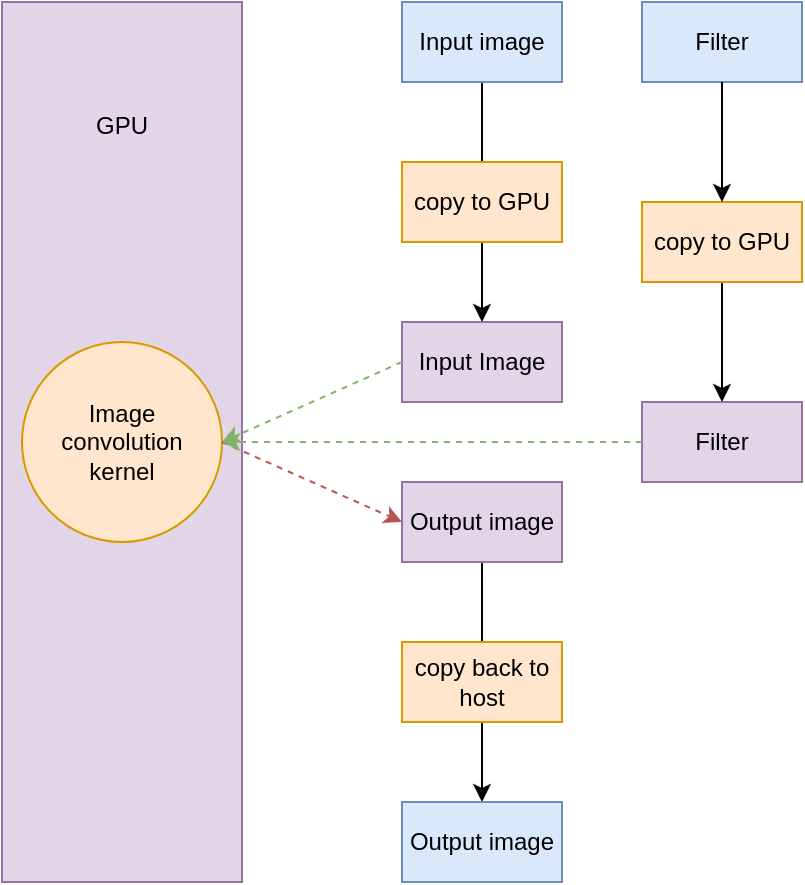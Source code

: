<mxfile version="13.6.2" type="device"><diagram id="t3KnCuKoPFR6UIoQXWWL" name="Page-1"><mxGraphModel dx="1422" dy="822" grid="1" gridSize="10" guides="1" tooltips="1" connect="1" arrows="1" fold="1" page="1" pageScale="1" pageWidth="827" pageHeight="1169" math="0" shadow="0"><root><mxCell id="0"/><mxCell id="1" parent="0"/><mxCell id="Y6iWwm1qgtZ8P81vCxj6-22" value="GPU&lt;br&gt;&lt;br&gt;&lt;br&gt;&lt;br&gt;&lt;br&gt;&lt;br&gt;&lt;br&gt;&lt;br&gt;&lt;br&gt;&lt;br&gt;&lt;br&gt;&lt;br&gt;&lt;br&gt;&lt;br&gt;&lt;br&gt;&lt;br&gt;&lt;br&gt;&lt;br&gt;&lt;br&gt;&lt;br&gt;&lt;br&gt;&lt;br&gt;&lt;br&gt;" style="rounded=0;whiteSpace=wrap;html=1;fillColor=#e1d5e7;strokeColor=#9673a6;" parent="1" vertex="1"><mxGeometry x="40" y="40" width="120" height="440" as="geometry"/></mxCell><mxCell id="Y6iWwm1qgtZ8P81vCxj6-1" value="Image&lt;br&gt;convolution&lt;br&gt;kernel" style="ellipse;whiteSpace=wrap;html=1;fillColor=#ffe6cc;strokeColor=#d79b00;" parent="1" vertex="1"><mxGeometry x="50" y="210" width="100" height="100" as="geometry"/></mxCell><mxCell id="Y6iWwm1qgtZ8P81vCxj6-3" value="Input Image" style="rounded=0;whiteSpace=wrap;html=1;fillColor=#e1d5e7;strokeColor=#9673a6;" parent="1" vertex="1"><mxGeometry x="240" y="200" width="80" height="40" as="geometry"/></mxCell><mxCell id="Y6iWwm1qgtZ8P81vCxj6-5" value="" style="endArrow=classic;html=1;exitX=1;exitY=0.5;exitDx=0;exitDy=0;fillColor=#f8cecc;strokeColor=#b85450;dashed=1;entryX=0;entryY=0.5;entryDx=0;entryDy=0;" parent="1" source="Y6iWwm1qgtZ8P81vCxj6-1" target="efVQd3GTLp__NOvg0tJr-7" edge="1"><mxGeometry width="50" height="50" relative="1" as="geometry"><mxPoint x="250" y="60" as="sourcePoint"/><mxPoint x="220" y="300" as="targetPoint"/></mxGeometry></mxCell><mxCell id="Y6iWwm1qgtZ8P81vCxj6-6" value="" style="endArrow=classic;html=1;exitX=0;exitY=0.5;exitDx=0;exitDy=0;entryX=1;entryY=0.5;entryDx=0;entryDy=0;fillColor=#d5e8d4;strokeColor=#82b366;dashed=1;" parent="1" source="Y6iWwm1qgtZ8P81vCxj6-3" target="Y6iWwm1qgtZ8P81vCxj6-1" edge="1"><mxGeometry width="50" height="50" relative="1" as="geometry"><mxPoint x="160" y="290" as="sourcePoint"/><mxPoint x="150" y="300" as="targetPoint"/></mxGeometry></mxCell><mxCell id="Y6iWwm1qgtZ8P81vCxj6-25" value="" style="endArrow=classic;html=1;entryX=0.5;entryY=0;entryDx=0;entryDy=0;endFill=1;startArrow=none;startFill=0;exitX=0.5;exitY=1;exitDx=0;exitDy=0;" parent="1" source="Y6iWwm1qgtZ8P81vCxj6-29" target="Y6iWwm1qgtZ8P81vCxj6-3" edge="1"><mxGeometry width="50" height="50" relative="1" as="geometry"><mxPoint x="420" y="100" as="sourcePoint"/><mxPoint x="279.5" y="170" as="targetPoint"/></mxGeometry></mxCell><mxCell id="Y6iWwm1qgtZ8P81vCxj6-26" value="" style="endArrow=classic;html=1;exitX=0.5;exitY=1;exitDx=0;exitDy=0;entryX=0.5;entryY=0;entryDx=0;entryDy=0;" parent="1" source="efVQd3GTLp__NOvg0tJr-7" target="Y6iWwm1qgtZ8P81vCxj6-30" edge="1"><mxGeometry width="50" height="50" relative="1" as="geometry"><mxPoint x="360" y="220" as="sourcePoint"/><mxPoint x="280" y="400" as="targetPoint"/></mxGeometry></mxCell><mxCell id="Y6iWwm1qgtZ8P81vCxj6-32" value="" style="edgeStyle=orthogonalEdgeStyle;rounded=0;orthogonalLoop=1;jettySize=auto;html=1;dashed=1;endArrow=none;endFill=0;" parent="1" source="Y6iWwm1qgtZ8P81vCxj6-27" target="Y6iWwm1qgtZ8P81vCxj6-3" edge="1"><mxGeometry relative="1" as="geometry"/></mxCell><mxCell id="Y6iWwm1qgtZ8P81vCxj6-27" value="copy to GPU" style="text;html=1;strokeColor=#d79b00;fillColor=#ffe6cc;align=center;verticalAlign=middle;whiteSpace=wrap;rounded=0;" parent="1" vertex="1"><mxGeometry x="240" y="120" width="80" height="40" as="geometry"/></mxCell><mxCell id="Y6iWwm1qgtZ8P81vCxj6-28" value="copy back to host" style="text;html=1;strokeColor=#d79b00;fillColor=#ffe6cc;align=center;verticalAlign=middle;whiteSpace=wrap;rounded=0;" parent="1" vertex="1"><mxGeometry x="240" y="360" width="80" height="40" as="geometry"/></mxCell><mxCell id="Y6iWwm1qgtZ8P81vCxj6-29" value="Input image" style="rounded=0;whiteSpace=wrap;html=1;fillColor=#dae8fc;strokeColor=#6c8ebf;" parent="1" vertex="1"><mxGeometry x="240" y="40" width="80" height="40" as="geometry"/></mxCell><mxCell id="Y6iWwm1qgtZ8P81vCxj6-30" value="Output image" style="rounded=0;whiteSpace=wrap;html=1;fillColor=#dae8fc;strokeColor=#6c8ebf;" parent="1" vertex="1"><mxGeometry x="240" y="440" width="80" height="40" as="geometry"/></mxCell><mxCell id="efVQd3GTLp__NOvg0tJr-1" value="Filter" style="rounded=0;whiteSpace=wrap;html=1;fillColor=#e1d5e7;strokeColor=#9673a6;" vertex="1" parent="1"><mxGeometry x="360" y="240" width="80" height="40" as="geometry"/></mxCell><mxCell id="efVQd3GTLp__NOvg0tJr-2" value="" style="endArrow=classic;html=1;entryX=0.5;entryY=0;entryDx=0;entryDy=0;endFill=1;startArrow=none;startFill=0;exitX=0.5;exitY=1;exitDx=0;exitDy=0;" edge="1" parent="1" source="efVQd3GTLp__NOvg0tJr-4" target="efVQd3GTLp__NOvg0tJr-1"><mxGeometry width="50" height="50" relative="1" as="geometry"><mxPoint x="540" y="100" as="sourcePoint"/><mxPoint x="399.5" y="170" as="targetPoint"/></mxGeometry></mxCell><mxCell id="efVQd3GTLp__NOvg0tJr-3" value="" style="edgeStyle=orthogonalEdgeStyle;rounded=0;orthogonalLoop=1;jettySize=auto;html=1;dashed=1;endArrow=none;endFill=0;" edge="1" parent="1" source="efVQd3GTLp__NOvg0tJr-4" target="efVQd3GTLp__NOvg0tJr-1"><mxGeometry relative="1" as="geometry"/></mxCell><mxCell id="efVQd3GTLp__NOvg0tJr-5" value="Filter" style="rounded=0;whiteSpace=wrap;html=1;fillColor=#dae8fc;strokeColor=#6c8ebf;" vertex="1" parent="1"><mxGeometry x="360" y="40" width="80" height="40" as="geometry"/></mxCell><mxCell id="efVQd3GTLp__NOvg0tJr-4" value="copy to GPU" style="text;html=1;strokeColor=#d79b00;fillColor=#ffe6cc;align=center;verticalAlign=middle;whiteSpace=wrap;rounded=0;" vertex="1" parent="1"><mxGeometry x="360" y="140" width="80" height="40" as="geometry"/></mxCell><mxCell id="efVQd3GTLp__NOvg0tJr-6" value="" style="endArrow=classic;html=1;entryX=0.5;entryY=0;entryDx=0;entryDy=0;endFill=1;startArrow=none;startFill=0;exitX=0.5;exitY=1;exitDx=0;exitDy=0;" edge="1" parent="1" source="efVQd3GTLp__NOvg0tJr-5" target="efVQd3GTLp__NOvg0tJr-4"><mxGeometry width="50" height="50" relative="1" as="geometry"><mxPoint x="400" y="80" as="sourcePoint"/><mxPoint x="400" y="180" as="targetPoint"/></mxGeometry></mxCell><mxCell id="efVQd3GTLp__NOvg0tJr-7" value="Output image" style="rounded=0;whiteSpace=wrap;html=1;fillColor=#e1d5e7;strokeColor=#9673a6;" vertex="1" parent="1"><mxGeometry x="240" y="280" width="80" height="40" as="geometry"/></mxCell><mxCell id="efVQd3GTLp__NOvg0tJr-8" value="" style="endArrow=classic;html=1;exitX=0;exitY=0.5;exitDx=0;exitDy=0;entryX=1;entryY=0.5;entryDx=0;entryDy=0;fillColor=#d5e8d4;strokeColor=#82b366;dashed=1;" edge="1" parent="1" source="efVQd3GTLp__NOvg0tJr-1" target="Y6iWwm1qgtZ8P81vCxj6-1"><mxGeometry width="50" height="50" relative="1" as="geometry"><mxPoint x="250" y="230" as="sourcePoint"/><mxPoint x="160" y="270" as="targetPoint"/></mxGeometry></mxCell></root></mxGraphModel></diagram></mxfile>